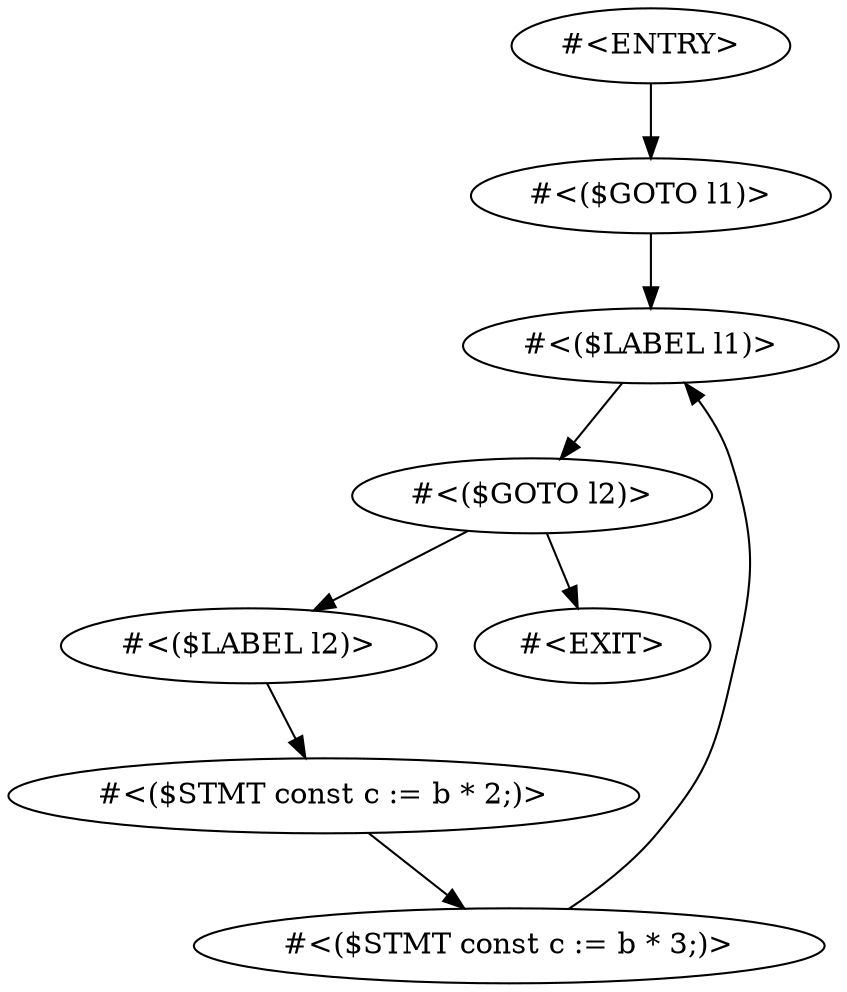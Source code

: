 digraph G {
graph [];

0 [label="#<ENTRY>", ];
1 [label="#<($GOTO l1)>", ];
2 [label="#<($LABEL l1)>", ];
3 [label="#<($GOTO l2)>", ];
4 [label="#<($LABEL l2)>", ];
5 [label="#<($STMT const c := b * 2;)>", ];
6 [label="#<($STMT const c := b * 3;)>", ];
7 [label="#<EXIT>", ];
0->1 [];
1->2 [];
6->2 [];
2->3 [];
3->4 [];
4->5 [];
5->6 [];
3->7 [];
}